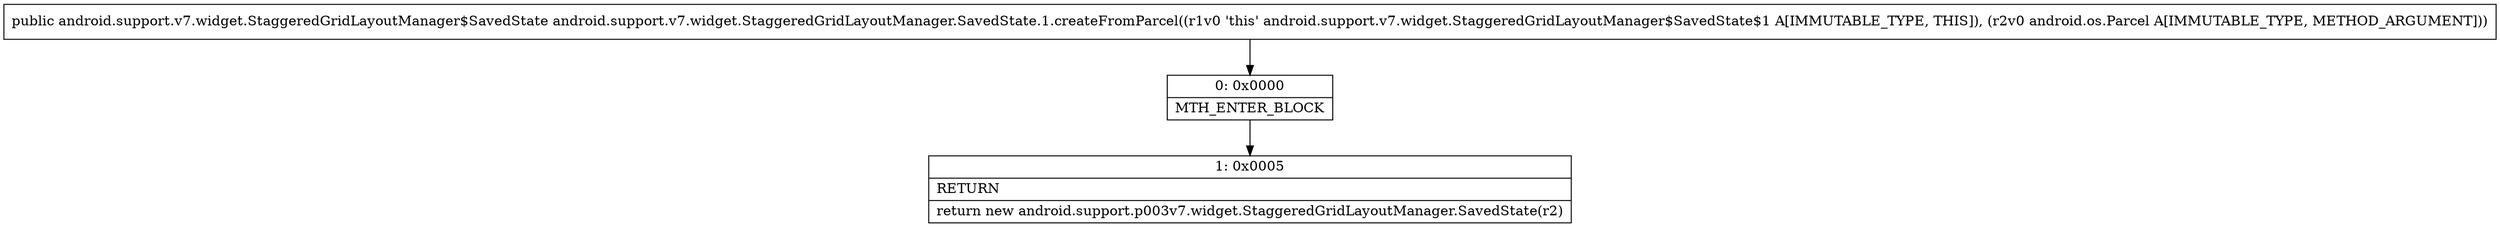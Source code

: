 digraph "CFG forandroid.support.v7.widget.StaggeredGridLayoutManager.SavedState.1.createFromParcel(Landroid\/os\/Parcel;)Landroid\/support\/v7\/widget\/StaggeredGridLayoutManager$SavedState;" {
Node_0 [shape=record,label="{0\:\ 0x0000|MTH_ENTER_BLOCK\l}"];
Node_1 [shape=record,label="{1\:\ 0x0005|RETURN\l|return new android.support.p003v7.widget.StaggeredGridLayoutManager.SavedState(r2)\l}"];
MethodNode[shape=record,label="{public android.support.v7.widget.StaggeredGridLayoutManager$SavedState android.support.v7.widget.StaggeredGridLayoutManager.SavedState.1.createFromParcel((r1v0 'this' android.support.v7.widget.StaggeredGridLayoutManager$SavedState$1 A[IMMUTABLE_TYPE, THIS]), (r2v0 android.os.Parcel A[IMMUTABLE_TYPE, METHOD_ARGUMENT])) }"];
MethodNode -> Node_0;
Node_0 -> Node_1;
}

